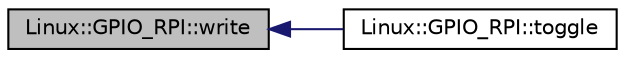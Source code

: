 digraph "Linux::GPIO_RPI::write"
{
 // INTERACTIVE_SVG=YES
  edge [fontname="Helvetica",fontsize="10",labelfontname="Helvetica",labelfontsize="10"];
  node [fontname="Helvetica",fontsize="10",shape=record];
  rankdir="LR";
  Node1 [label="Linux::GPIO_RPI::write",height=0.2,width=0.4,color="black", fillcolor="grey75", style="filled", fontcolor="black"];
  Node1 -> Node2 [dir="back",color="midnightblue",fontsize="10",style="solid",fontname="Helvetica"];
  Node2 [label="Linux::GPIO_RPI::toggle",height=0.2,width=0.4,color="black", fillcolor="white", style="filled",URL="$classLinux_1_1GPIO__RPI.html#a674da8ebffee293c3b41f5617fa7e897"];
}
